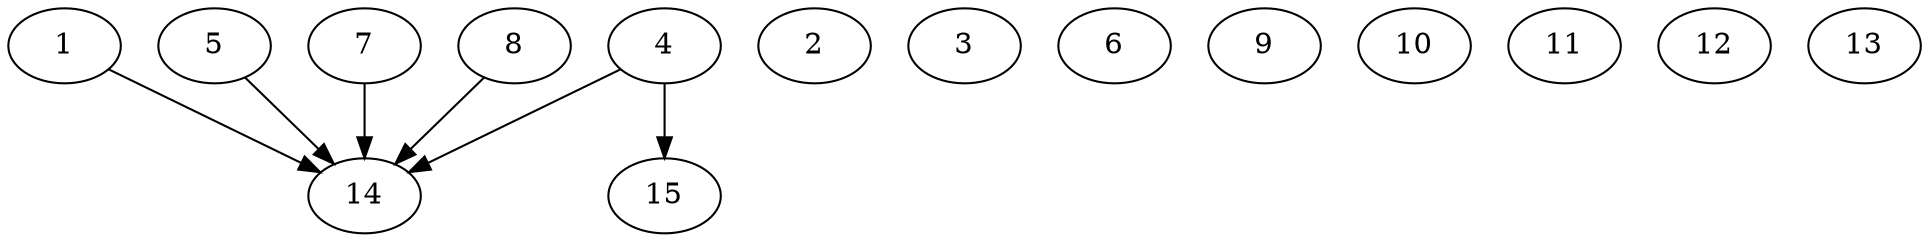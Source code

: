 // DAG automatically generated by daggen at Thu Oct  3 13:59:26 2019
// ./daggen --dot -n 15 --ccr 0.3 --fat 0.9 --regular 0.7 --density 0.7 --mindata 5242880 --maxdata 52428800 
digraph G {
  1 [size="97969493", alpha="0.17", expect_size="29390848"] 
  1 -> 14 [size ="29390848"]
  2 [size="81879040", alpha="0.15", expect_size="24563712"] 
  3 [size="88746667", alpha="0.20", expect_size="26624000"] 
  4 [size="48841387", alpha="0.02", expect_size="14652416"] 
  4 -> 14 [size ="14652416"]
  4 -> 15 [size ="14652416"]
  5 [size="112032427", alpha="0.05", expect_size="33609728"] 
  5 -> 14 [size ="33609728"]
  6 [size="167051947", alpha="0.11", expect_size="50115584"] 
  7 [size="155842560", alpha="0.00", expect_size="46752768"] 
  7 -> 14 [size ="46752768"]
  8 [size="171717973", alpha="0.10", expect_size="51515392"] 
  8 -> 14 [size ="51515392"]
  9 [size="40403627", alpha="0.13", expect_size="12121088"] 
  10 [size="121118720", alpha="0.12", expect_size="36335616"] 
  11 [size="23821653", alpha="0.03", expect_size="7146496"] 
  12 [size="157853013", alpha="0.16", expect_size="47355904"] 
  13 [size="121838933", alpha="0.17", expect_size="36551680"] 
  14 [size="119722667", alpha="0.14", expect_size="35916800"] 
  15 [size="131700053", alpha="0.18", expect_size="39510016"] 
}

